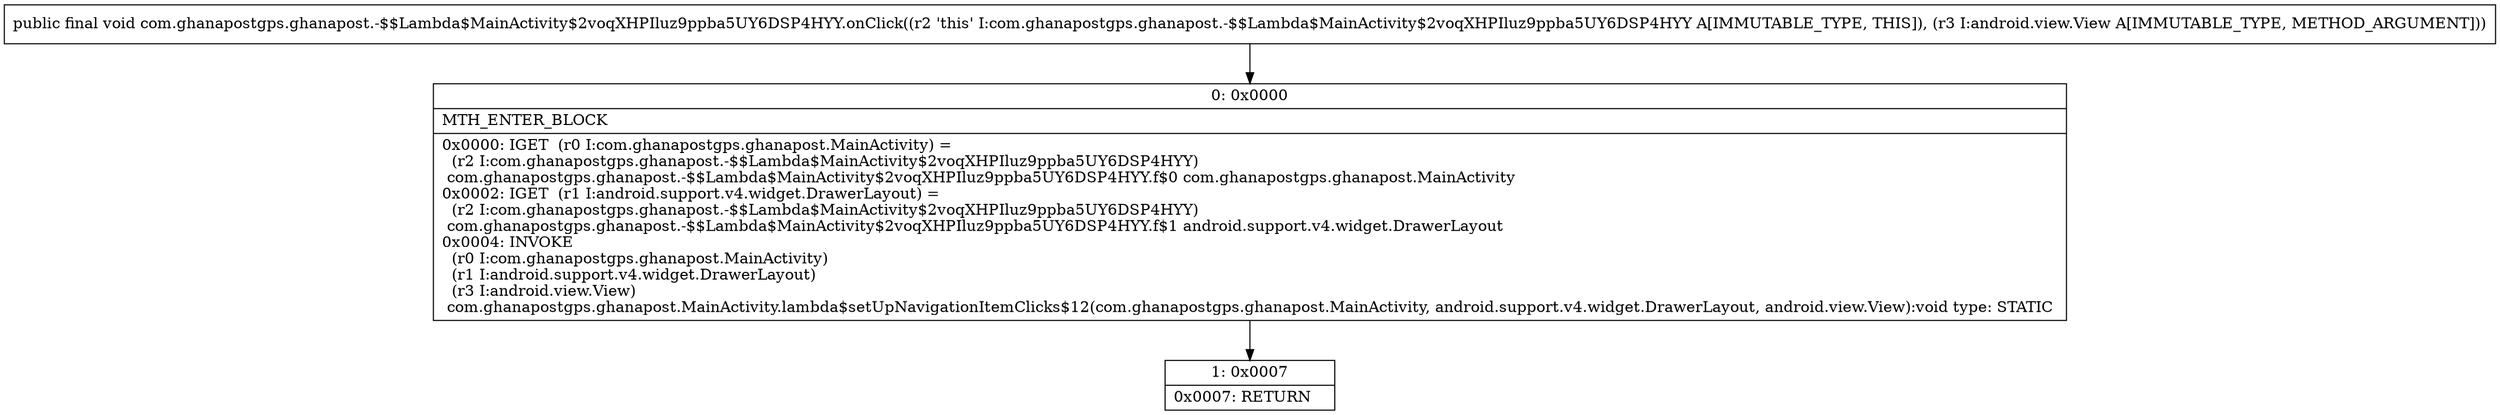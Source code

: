 digraph "CFG forcom.ghanapostgps.ghanapost.\-$$Lambda$MainActivity$2voqXHPIluz9ppba5UY6DSP4HYY.onClick(Landroid\/view\/View;)V" {
Node_0 [shape=record,label="{0\:\ 0x0000|MTH_ENTER_BLOCK\l|0x0000: IGET  (r0 I:com.ghanapostgps.ghanapost.MainActivity) = \l  (r2 I:com.ghanapostgps.ghanapost.\-$$Lambda$MainActivity$2voqXHPIluz9ppba5UY6DSP4HYY)\l com.ghanapostgps.ghanapost.\-$$Lambda$MainActivity$2voqXHPIluz9ppba5UY6DSP4HYY.f$0 com.ghanapostgps.ghanapost.MainActivity \l0x0002: IGET  (r1 I:android.support.v4.widget.DrawerLayout) = \l  (r2 I:com.ghanapostgps.ghanapost.\-$$Lambda$MainActivity$2voqXHPIluz9ppba5UY6DSP4HYY)\l com.ghanapostgps.ghanapost.\-$$Lambda$MainActivity$2voqXHPIluz9ppba5UY6DSP4HYY.f$1 android.support.v4.widget.DrawerLayout \l0x0004: INVOKE  \l  (r0 I:com.ghanapostgps.ghanapost.MainActivity)\l  (r1 I:android.support.v4.widget.DrawerLayout)\l  (r3 I:android.view.View)\l com.ghanapostgps.ghanapost.MainActivity.lambda$setUpNavigationItemClicks$12(com.ghanapostgps.ghanapost.MainActivity, android.support.v4.widget.DrawerLayout, android.view.View):void type: STATIC \l}"];
Node_1 [shape=record,label="{1\:\ 0x0007|0x0007: RETURN   \l}"];
MethodNode[shape=record,label="{public final void com.ghanapostgps.ghanapost.\-$$Lambda$MainActivity$2voqXHPIluz9ppba5UY6DSP4HYY.onClick((r2 'this' I:com.ghanapostgps.ghanapost.\-$$Lambda$MainActivity$2voqXHPIluz9ppba5UY6DSP4HYY A[IMMUTABLE_TYPE, THIS]), (r3 I:android.view.View A[IMMUTABLE_TYPE, METHOD_ARGUMENT])) }"];
MethodNode -> Node_0;
Node_0 -> Node_1;
}

